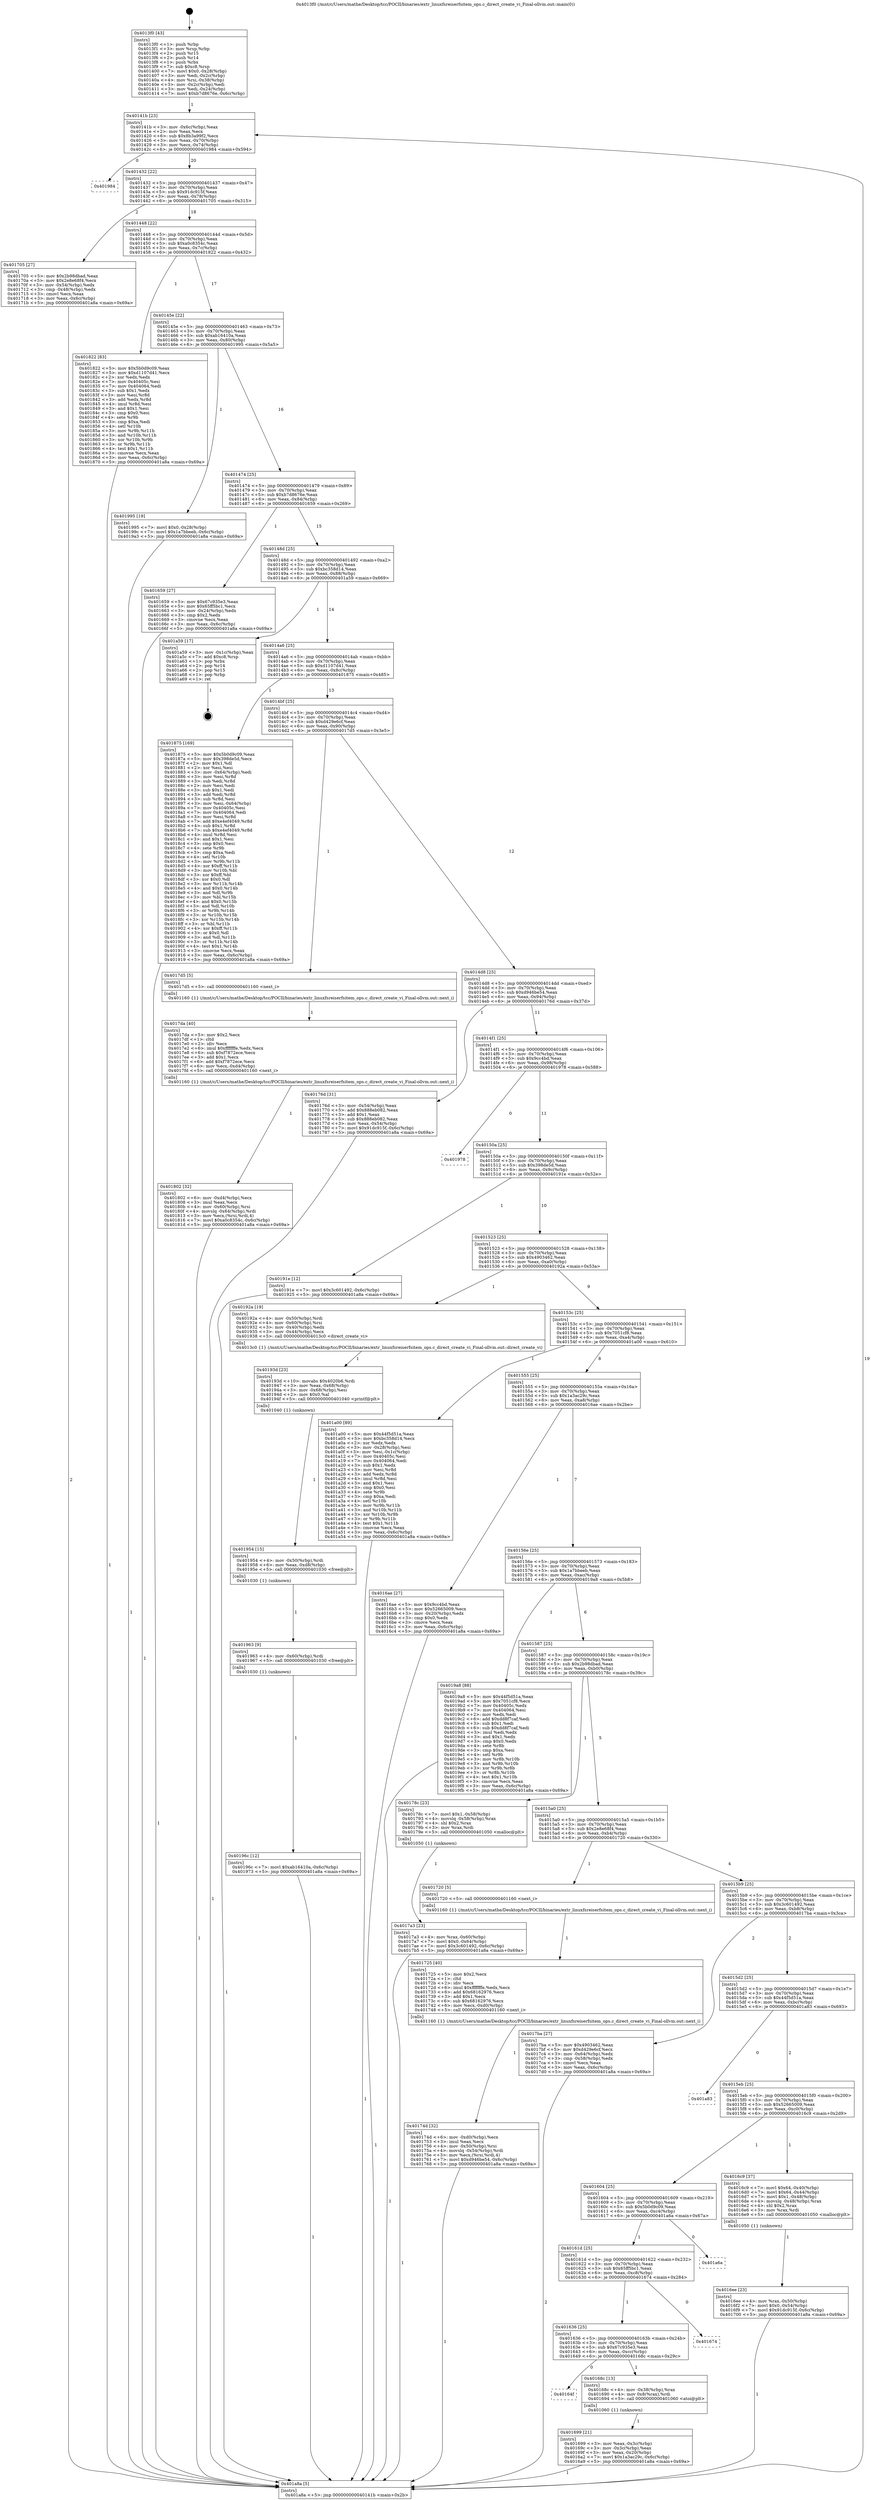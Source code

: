 digraph "0x4013f0" {
  label = "0x4013f0 (/mnt/c/Users/mathe/Desktop/tcc/POCII/binaries/extr_linuxfsreiserfsitem_ops.c_direct_create_vi_Final-ollvm.out::main(0))"
  labelloc = "t"
  node[shape=record]

  Entry [label="",width=0.3,height=0.3,shape=circle,fillcolor=black,style=filled]
  "0x40141b" [label="{
     0x40141b [23]\l
     | [instrs]\l
     &nbsp;&nbsp;0x40141b \<+3\>: mov -0x6c(%rbp),%eax\l
     &nbsp;&nbsp;0x40141e \<+2\>: mov %eax,%ecx\l
     &nbsp;&nbsp;0x401420 \<+6\>: sub $0x8b3a99f2,%ecx\l
     &nbsp;&nbsp;0x401426 \<+3\>: mov %eax,-0x70(%rbp)\l
     &nbsp;&nbsp;0x401429 \<+3\>: mov %ecx,-0x74(%rbp)\l
     &nbsp;&nbsp;0x40142c \<+6\>: je 0000000000401984 \<main+0x594\>\l
  }"]
  "0x401984" [label="{
     0x401984\l
  }", style=dashed]
  "0x401432" [label="{
     0x401432 [22]\l
     | [instrs]\l
     &nbsp;&nbsp;0x401432 \<+5\>: jmp 0000000000401437 \<main+0x47\>\l
     &nbsp;&nbsp;0x401437 \<+3\>: mov -0x70(%rbp),%eax\l
     &nbsp;&nbsp;0x40143a \<+5\>: sub $0x91dc915f,%eax\l
     &nbsp;&nbsp;0x40143f \<+3\>: mov %eax,-0x78(%rbp)\l
     &nbsp;&nbsp;0x401442 \<+6\>: je 0000000000401705 \<main+0x315\>\l
  }"]
  Exit [label="",width=0.3,height=0.3,shape=circle,fillcolor=black,style=filled,peripheries=2]
  "0x401705" [label="{
     0x401705 [27]\l
     | [instrs]\l
     &nbsp;&nbsp;0x401705 \<+5\>: mov $0x2b98dbad,%eax\l
     &nbsp;&nbsp;0x40170a \<+5\>: mov $0x2e8e68f4,%ecx\l
     &nbsp;&nbsp;0x40170f \<+3\>: mov -0x54(%rbp),%edx\l
     &nbsp;&nbsp;0x401712 \<+3\>: cmp -0x48(%rbp),%edx\l
     &nbsp;&nbsp;0x401715 \<+3\>: cmovl %ecx,%eax\l
     &nbsp;&nbsp;0x401718 \<+3\>: mov %eax,-0x6c(%rbp)\l
     &nbsp;&nbsp;0x40171b \<+5\>: jmp 0000000000401a8a \<main+0x69a\>\l
  }"]
  "0x401448" [label="{
     0x401448 [22]\l
     | [instrs]\l
     &nbsp;&nbsp;0x401448 \<+5\>: jmp 000000000040144d \<main+0x5d\>\l
     &nbsp;&nbsp;0x40144d \<+3\>: mov -0x70(%rbp),%eax\l
     &nbsp;&nbsp;0x401450 \<+5\>: sub $0xa0c8354c,%eax\l
     &nbsp;&nbsp;0x401455 \<+3\>: mov %eax,-0x7c(%rbp)\l
     &nbsp;&nbsp;0x401458 \<+6\>: je 0000000000401822 \<main+0x432\>\l
  }"]
  "0x40196c" [label="{
     0x40196c [12]\l
     | [instrs]\l
     &nbsp;&nbsp;0x40196c \<+7\>: movl $0xab16410a,-0x6c(%rbp)\l
     &nbsp;&nbsp;0x401973 \<+5\>: jmp 0000000000401a8a \<main+0x69a\>\l
  }"]
  "0x401822" [label="{
     0x401822 [83]\l
     | [instrs]\l
     &nbsp;&nbsp;0x401822 \<+5\>: mov $0x5b0d9c09,%eax\l
     &nbsp;&nbsp;0x401827 \<+5\>: mov $0xd1107d41,%ecx\l
     &nbsp;&nbsp;0x40182c \<+2\>: xor %edx,%edx\l
     &nbsp;&nbsp;0x40182e \<+7\>: mov 0x40405c,%esi\l
     &nbsp;&nbsp;0x401835 \<+7\>: mov 0x404064,%edi\l
     &nbsp;&nbsp;0x40183c \<+3\>: sub $0x1,%edx\l
     &nbsp;&nbsp;0x40183f \<+3\>: mov %esi,%r8d\l
     &nbsp;&nbsp;0x401842 \<+3\>: add %edx,%r8d\l
     &nbsp;&nbsp;0x401845 \<+4\>: imul %r8d,%esi\l
     &nbsp;&nbsp;0x401849 \<+3\>: and $0x1,%esi\l
     &nbsp;&nbsp;0x40184c \<+3\>: cmp $0x0,%esi\l
     &nbsp;&nbsp;0x40184f \<+4\>: sete %r9b\l
     &nbsp;&nbsp;0x401853 \<+3\>: cmp $0xa,%edi\l
     &nbsp;&nbsp;0x401856 \<+4\>: setl %r10b\l
     &nbsp;&nbsp;0x40185a \<+3\>: mov %r9b,%r11b\l
     &nbsp;&nbsp;0x40185d \<+3\>: and %r10b,%r11b\l
     &nbsp;&nbsp;0x401860 \<+3\>: xor %r10b,%r9b\l
     &nbsp;&nbsp;0x401863 \<+3\>: or %r9b,%r11b\l
     &nbsp;&nbsp;0x401866 \<+4\>: test $0x1,%r11b\l
     &nbsp;&nbsp;0x40186a \<+3\>: cmovne %ecx,%eax\l
     &nbsp;&nbsp;0x40186d \<+3\>: mov %eax,-0x6c(%rbp)\l
     &nbsp;&nbsp;0x401870 \<+5\>: jmp 0000000000401a8a \<main+0x69a\>\l
  }"]
  "0x40145e" [label="{
     0x40145e [22]\l
     | [instrs]\l
     &nbsp;&nbsp;0x40145e \<+5\>: jmp 0000000000401463 \<main+0x73\>\l
     &nbsp;&nbsp;0x401463 \<+3\>: mov -0x70(%rbp),%eax\l
     &nbsp;&nbsp;0x401466 \<+5\>: sub $0xab16410a,%eax\l
     &nbsp;&nbsp;0x40146b \<+3\>: mov %eax,-0x80(%rbp)\l
     &nbsp;&nbsp;0x40146e \<+6\>: je 0000000000401995 \<main+0x5a5\>\l
  }"]
  "0x401963" [label="{
     0x401963 [9]\l
     | [instrs]\l
     &nbsp;&nbsp;0x401963 \<+4\>: mov -0x60(%rbp),%rdi\l
     &nbsp;&nbsp;0x401967 \<+5\>: call 0000000000401030 \<free@plt\>\l
     | [calls]\l
     &nbsp;&nbsp;0x401030 \{1\} (unknown)\l
  }"]
  "0x401995" [label="{
     0x401995 [19]\l
     | [instrs]\l
     &nbsp;&nbsp;0x401995 \<+7\>: movl $0x0,-0x28(%rbp)\l
     &nbsp;&nbsp;0x40199c \<+7\>: movl $0x1a7bbeeb,-0x6c(%rbp)\l
     &nbsp;&nbsp;0x4019a3 \<+5\>: jmp 0000000000401a8a \<main+0x69a\>\l
  }"]
  "0x401474" [label="{
     0x401474 [25]\l
     | [instrs]\l
     &nbsp;&nbsp;0x401474 \<+5\>: jmp 0000000000401479 \<main+0x89\>\l
     &nbsp;&nbsp;0x401479 \<+3\>: mov -0x70(%rbp),%eax\l
     &nbsp;&nbsp;0x40147c \<+5\>: sub $0xb7d8676e,%eax\l
     &nbsp;&nbsp;0x401481 \<+6\>: mov %eax,-0x84(%rbp)\l
     &nbsp;&nbsp;0x401487 \<+6\>: je 0000000000401659 \<main+0x269\>\l
  }"]
  "0x401954" [label="{
     0x401954 [15]\l
     | [instrs]\l
     &nbsp;&nbsp;0x401954 \<+4\>: mov -0x50(%rbp),%rdi\l
     &nbsp;&nbsp;0x401958 \<+6\>: mov %eax,-0xd8(%rbp)\l
     &nbsp;&nbsp;0x40195e \<+5\>: call 0000000000401030 \<free@plt\>\l
     | [calls]\l
     &nbsp;&nbsp;0x401030 \{1\} (unknown)\l
  }"]
  "0x401659" [label="{
     0x401659 [27]\l
     | [instrs]\l
     &nbsp;&nbsp;0x401659 \<+5\>: mov $0x67c935e3,%eax\l
     &nbsp;&nbsp;0x40165e \<+5\>: mov $0x65ff5bc1,%ecx\l
     &nbsp;&nbsp;0x401663 \<+3\>: mov -0x24(%rbp),%edx\l
     &nbsp;&nbsp;0x401666 \<+3\>: cmp $0x2,%edx\l
     &nbsp;&nbsp;0x401669 \<+3\>: cmovne %ecx,%eax\l
     &nbsp;&nbsp;0x40166c \<+3\>: mov %eax,-0x6c(%rbp)\l
     &nbsp;&nbsp;0x40166f \<+5\>: jmp 0000000000401a8a \<main+0x69a\>\l
  }"]
  "0x40148d" [label="{
     0x40148d [25]\l
     | [instrs]\l
     &nbsp;&nbsp;0x40148d \<+5\>: jmp 0000000000401492 \<main+0xa2\>\l
     &nbsp;&nbsp;0x401492 \<+3\>: mov -0x70(%rbp),%eax\l
     &nbsp;&nbsp;0x401495 \<+5\>: sub $0xbc358d14,%eax\l
     &nbsp;&nbsp;0x40149a \<+6\>: mov %eax,-0x88(%rbp)\l
     &nbsp;&nbsp;0x4014a0 \<+6\>: je 0000000000401a59 \<main+0x669\>\l
  }"]
  "0x401a8a" [label="{
     0x401a8a [5]\l
     | [instrs]\l
     &nbsp;&nbsp;0x401a8a \<+5\>: jmp 000000000040141b \<main+0x2b\>\l
  }"]
  "0x4013f0" [label="{
     0x4013f0 [43]\l
     | [instrs]\l
     &nbsp;&nbsp;0x4013f0 \<+1\>: push %rbp\l
     &nbsp;&nbsp;0x4013f1 \<+3\>: mov %rsp,%rbp\l
     &nbsp;&nbsp;0x4013f4 \<+2\>: push %r15\l
     &nbsp;&nbsp;0x4013f6 \<+2\>: push %r14\l
     &nbsp;&nbsp;0x4013f8 \<+1\>: push %rbx\l
     &nbsp;&nbsp;0x4013f9 \<+7\>: sub $0xc8,%rsp\l
     &nbsp;&nbsp;0x401400 \<+7\>: movl $0x0,-0x28(%rbp)\l
     &nbsp;&nbsp;0x401407 \<+3\>: mov %edi,-0x2c(%rbp)\l
     &nbsp;&nbsp;0x40140a \<+4\>: mov %rsi,-0x38(%rbp)\l
     &nbsp;&nbsp;0x40140e \<+3\>: mov -0x2c(%rbp),%edi\l
     &nbsp;&nbsp;0x401411 \<+3\>: mov %edi,-0x24(%rbp)\l
     &nbsp;&nbsp;0x401414 \<+7\>: movl $0xb7d8676e,-0x6c(%rbp)\l
  }"]
  "0x40193d" [label="{
     0x40193d [23]\l
     | [instrs]\l
     &nbsp;&nbsp;0x40193d \<+10\>: movabs $0x4020b6,%rdi\l
     &nbsp;&nbsp;0x401947 \<+3\>: mov %eax,-0x68(%rbp)\l
     &nbsp;&nbsp;0x40194a \<+3\>: mov -0x68(%rbp),%esi\l
     &nbsp;&nbsp;0x40194d \<+2\>: mov $0x0,%al\l
     &nbsp;&nbsp;0x40194f \<+5\>: call 0000000000401040 \<printf@plt\>\l
     | [calls]\l
     &nbsp;&nbsp;0x401040 \{1\} (unknown)\l
  }"]
  "0x401a59" [label="{
     0x401a59 [17]\l
     | [instrs]\l
     &nbsp;&nbsp;0x401a59 \<+3\>: mov -0x1c(%rbp),%eax\l
     &nbsp;&nbsp;0x401a5c \<+7\>: add $0xc8,%rsp\l
     &nbsp;&nbsp;0x401a63 \<+1\>: pop %rbx\l
     &nbsp;&nbsp;0x401a64 \<+2\>: pop %r14\l
     &nbsp;&nbsp;0x401a66 \<+2\>: pop %r15\l
     &nbsp;&nbsp;0x401a68 \<+1\>: pop %rbp\l
     &nbsp;&nbsp;0x401a69 \<+1\>: ret\l
  }"]
  "0x4014a6" [label="{
     0x4014a6 [25]\l
     | [instrs]\l
     &nbsp;&nbsp;0x4014a6 \<+5\>: jmp 00000000004014ab \<main+0xbb\>\l
     &nbsp;&nbsp;0x4014ab \<+3\>: mov -0x70(%rbp),%eax\l
     &nbsp;&nbsp;0x4014ae \<+5\>: sub $0xd1107d41,%eax\l
     &nbsp;&nbsp;0x4014b3 \<+6\>: mov %eax,-0x8c(%rbp)\l
     &nbsp;&nbsp;0x4014b9 \<+6\>: je 0000000000401875 \<main+0x485\>\l
  }"]
  "0x401802" [label="{
     0x401802 [32]\l
     | [instrs]\l
     &nbsp;&nbsp;0x401802 \<+6\>: mov -0xd4(%rbp),%ecx\l
     &nbsp;&nbsp;0x401808 \<+3\>: imul %eax,%ecx\l
     &nbsp;&nbsp;0x40180b \<+4\>: mov -0x60(%rbp),%rsi\l
     &nbsp;&nbsp;0x40180f \<+4\>: movslq -0x64(%rbp),%rdi\l
     &nbsp;&nbsp;0x401813 \<+3\>: mov %ecx,(%rsi,%rdi,4)\l
     &nbsp;&nbsp;0x401816 \<+7\>: movl $0xa0c8354c,-0x6c(%rbp)\l
     &nbsp;&nbsp;0x40181d \<+5\>: jmp 0000000000401a8a \<main+0x69a\>\l
  }"]
  "0x401875" [label="{
     0x401875 [169]\l
     | [instrs]\l
     &nbsp;&nbsp;0x401875 \<+5\>: mov $0x5b0d9c09,%eax\l
     &nbsp;&nbsp;0x40187a \<+5\>: mov $0x398de5d,%ecx\l
     &nbsp;&nbsp;0x40187f \<+2\>: mov $0x1,%dl\l
     &nbsp;&nbsp;0x401881 \<+2\>: xor %esi,%esi\l
     &nbsp;&nbsp;0x401883 \<+3\>: mov -0x64(%rbp),%edi\l
     &nbsp;&nbsp;0x401886 \<+3\>: mov %esi,%r8d\l
     &nbsp;&nbsp;0x401889 \<+3\>: sub %edi,%r8d\l
     &nbsp;&nbsp;0x40188c \<+2\>: mov %esi,%edi\l
     &nbsp;&nbsp;0x40188e \<+3\>: sub $0x1,%edi\l
     &nbsp;&nbsp;0x401891 \<+3\>: add %edi,%r8d\l
     &nbsp;&nbsp;0x401894 \<+3\>: sub %r8d,%esi\l
     &nbsp;&nbsp;0x401897 \<+3\>: mov %esi,-0x64(%rbp)\l
     &nbsp;&nbsp;0x40189a \<+7\>: mov 0x40405c,%esi\l
     &nbsp;&nbsp;0x4018a1 \<+7\>: mov 0x404064,%edi\l
     &nbsp;&nbsp;0x4018a8 \<+3\>: mov %esi,%r8d\l
     &nbsp;&nbsp;0x4018ab \<+7\>: add $0xe4ef4049,%r8d\l
     &nbsp;&nbsp;0x4018b2 \<+4\>: sub $0x1,%r8d\l
     &nbsp;&nbsp;0x4018b6 \<+7\>: sub $0xe4ef4049,%r8d\l
     &nbsp;&nbsp;0x4018bd \<+4\>: imul %r8d,%esi\l
     &nbsp;&nbsp;0x4018c1 \<+3\>: and $0x1,%esi\l
     &nbsp;&nbsp;0x4018c4 \<+3\>: cmp $0x0,%esi\l
     &nbsp;&nbsp;0x4018c7 \<+4\>: sete %r9b\l
     &nbsp;&nbsp;0x4018cb \<+3\>: cmp $0xa,%edi\l
     &nbsp;&nbsp;0x4018ce \<+4\>: setl %r10b\l
     &nbsp;&nbsp;0x4018d2 \<+3\>: mov %r9b,%r11b\l
     &nbsp;&nbsp;0x4018d5 \<+4\>: xor $0xff,%r11b\l
     &nbsp;&nbsp;0x4018d9 \<+3\>: mov %r10b,%bl\l
     &nbsp;&nbsp;0x4018dc \<+3\>: xor $0xff,%bl\l
     &nbsp;&nbsp;0x4018df \<+3\>: xor $0x0,%dl\l
     &nbsp;&nbsp;0x4018e2 \<+3\>: mov %r11b,%r14b\l
     &nbsp;&nbsp;0x4018e5 \<+4\>: and $0x0,%r14b\l
     &nbsp;&nbsp;0x4018e9 \<+3\>: and %dl,%r9b\l
     &nbsp;&nbsp;0x4018ec \<+3\>: mov %bl,%r15b\l
     &nbsp;&nbsp;0x4018ef \<+4\>: and $0x0,%r15b\l
     &nbsp;&nbsp;0x4018f3 \<+3\>: and %dl,%r10b\l
     &nbsp;&nbsp;0x4018f6 \<+3\>: or %r9b,%r14b\l
     &nbsp;&nbsp;0x4018f9 \<+3\>: or %r10b,%r15b\l
     &nbsp;&nbsp;0x4018fc \<+3\>: xor %r15b,%r14b\l
     &nbsp;&nbsp;0x4018ff \<+3\>: or %bl,%r11b\l
     &nbsp;&nbsp;0x401902 \<+4\>: xor $0xff,%r11b\l
     &nbsp;&nbsp;0x401906 \<+3\>: or $0x0,%dl\l
     &nbsp;&nbsp;0x401909 \<+3\>: and %dl,%r11b\l
     &nbsp;&nbsp;0x40190c \<+3\>: or %r11b,%r14b\l
     &nbsp;&nbsp;0x40190f \<+4\>: test $0x1,%r14b\l
     &nbsp;&nbsp;0x401913 \<+3\>: cmovne %ecx,%eax\l
     &nbsp;&nbsp;0x401916 \<+3\>: mov %eax,-0x6c(%rbp)\l
     &nbsp;&nbsp;0x401919 \<+5\>: jmp 0000000000401a8a \<main+0x69a\>\l
  }"]
  "0x4014bf" [label="{
     0x4014bf [25]\l
     | [instrs]\l
     &nbsp;&nbsp;0x4014bf \<+5\>: jmp 00000000004014c4 \<main+0xd4\>\l
     &nbsp;&nbsp;0x4014c4 \<+3\>: mov -0x70(%rbp),%eax\l
     &nbsp;&nbsp;0x4014c7 \<+5\>: sub $0xd429e6cf,%eax\l
     &nbsp;&nbsp;0x4014cc \<+6\>: mov %eax,-0x90(%rbp)\l
     &nbsp;&nbsp;0x4014d2 \<+6\>: je 00000000004017d5 \<main+0x3e5\>\l
  }"]
  "0x4017da" [label="{
     0x4017da [40]\l
     | [instrs]\l
     &nbsp;&nbsp;0x4017da \<+5\>: mov $0x2,%ecx\l
     &nbsp;&nbsp;0x4017df \<+1\>: cltd\l
     &nbsp;&nbsp;0x4017e0 \<+2\>: idiv %ecx\l
     &nbsp;&nbsp;0x4017e2 \<+6\>: imul $0xfffffffe,%edx,%ecx\l
     &nbsp;&nbsp;0x4017e8 \<+6\>: sub $0xf7872ece,%ecx\l
     &nbsp;&nbsp;0x4017ee \<+3\>: add $0x1,%ecx\l
     &nbsp;&nbsp;0x4017f1 \<+6\>: add $0xf7872ece,%ecx\l
     &nbsp;&nbsp;0x4017f7 \<+6\>: mov %ecx,-0xd4(%rbp)\l
     &nbsp;&nbsp;0x4017fd \<+5\>: call 0000000000401160 \<next_i\>\l
     | [calls]\l
     &nbsp;&nbsp;0x401160 \{1\} (/mnt/c/Users/mathe/Desktop/tcc/POCII/binaries/extr_linuxfsreiserfsitem_ops.c_direct_create_vi_Final-ollvm.out::next_i)\l
  }"]
  "0x4017d5" [label="{
     0x4017d5 [5]\l
     | [instrs]\l
     &nbsp;&nbsp;0x4017d5 \<+5\>: call 0000000000401160 \<next_i\>\l
     | [calls]\l
     &nbsp;&nbsp;0x401160 \{1\} (/mnt/c/Users/mathe/Desktop/tcc/POCII/binaries/extr_linuxfsreiserfsitem_ops.c_direct_create_vi_Final-ollvm.out::next_i)\l
  }"]
  "0x4014d8" [label="{
     0x4014d8 [25]\l
     | [instrs]\l
     &nbsp;&nbsp;0x4014d8 \<+5\>: jmp 00000000004014dd \<main+0xed\>\l
     &nbsp;&nbsp;0x4014dd \<+3\>: mov -0x70(%rbp),%eax\l
     &nbsp;&nbsp;0x4014e0 \<+5\>: sub $0xd946be54,%eax\l
     &nbsp;&nbsp;0x4014e5 \<+6\>: mov %eax,-0x94(%rbp)\l
     &nbsp;&nbsp;0x4014eb \<+6\>: je 000000000040176d \<main+0x37d\>\l
  }"]
  "0x4017a3" [label="{
     0x4017a3 [23]\l
     | [instrs]\l
     &nbsp;&nbsp;0x4017a3 \<+4\>: mov %rax,-0x60(%rbp)\l
     &nbsp;&nbsp;0x4017a7 \<+7\>: movl $0x0,-0x64(%rbp)\l
     &nbsp;&nbsp;0x4017ae \<+7\>: movl $0x3c601492,-0x6c(%rbp)\l
     &nbsp;&nbsp;0x4017b5 \<+5\>: jmp 0000000000401a8a \<main+0x69a\>\l
  }"]
  "0x40176d" [label="{
     0x40176d [31]\l
     | [instrs]\l
     &nbsp;&nbsp;0x40176d \<+3\>: mov -0x54(%rbp),%eax\l
     &nbsp;&nbsp;0x401770 \<+5\>: add $0x888eb082,%eax\l
     &nbsp;&nbsp;0x401775 \<+3\>: add $0x1,%eax\l
     &nbsp;&nbsp;0x401778 \<+5\>: sub $0x888eb082,%eax\l
     &nbsp;&nbsp;0x40177d \<+3\>: mov %eax,-0x54(%rbp)\l
     &nbsp;&nbsp;0x401780 \<+7\>: movl $0x91dc915f,-0x6c(%rbp)\l
     &nbsp;&nbsp;0x401787 \<+5\>: jmp 0000000000401a8a \<main+0x69a\>\l
  }"]
  "0x4014f1" [label="{
     0x4014f1 [25]\l
     | [instrs]\l
     &nbsp;&nbsp;0x4014f1 \<+5\>: jmp 00000000004014f6 \<main+0x106\>\l
     &nbsp;&nbsp;0x4014f6 \<+3\>: mov -0x70(%rbp),%eax\l
     &nbsp;&nbsp;0x4014f9 \<+5\>: sub $0x9cc4bd,%eax\l
     &nbsp;&nbsp;0x4014fe \<+6\>: mov %eax,-0x98(%rbp)\l
     &nbsp;&nbsp;0x401504 \<+6\>: je 0000000000401978 \<main+0x588\>\l
  }"]
  "0x40174d" [label="{
     0x40174d [32]\l
     | [instrs]\l
     &nbsp;&nbsp;0x40174d \<+6\>: mov -0xd0(%rbp),%ecx\l
     &nbsp;&nbsp;0x401753 \<+3\>: imul %eax,%ecx\l
     &nbsp;&nbsp;0x401756 \<+4\>: mov -0x50(%rbp),%rsi\l
     &nbsp;&nbsp;0x40175a \<+4\>: movslq -0x54(%rbp),%rdi\l
     &nbsp;&nbsp;0x40175e \<+3\>: mov %ecx,(%rsi,%rdi,4)\l
     &nbsp;&nbsp;0x401761 \<+7\>: movl $0xd946be54,-0x6c(%rbp)\l
     &nbsp;&nbsp;0x401768 \<+5\>: jmp 0000000000401a8a \<main+0x69a\>\l
  }"]
  "0x401978" [label="{
     0x401978\l
  }", style=dashed]
  "0x40150a" [label="{
     0x40150a [25]\l
     | [instrs]\l
     &nbsp;&nbsp;0x40150a \<+5\>: jmp 000000000040150f \<main+0x11f\>\l
     &nbsp;&nbsp;0x40150f \<+3\>: mov -0x70(%rbp),%eax\l
     &nbsp;&nbsp;0x401512 \<+5\>: sub $0x398de5d,%eax\l
     &nbsp;&nbsp;0x401517 \<+6\>: mov %eax,-0x9c(%rbp)\l
     &nbsp;&nbsp;0x40151d \<+6\>: je 000000000040191e \<main+0x52e\>\l
  }"]
  "0x401725" [label="{
     0x401725 [40]\l
     | [instrs]\l
     &nbsp;&nbsp;0x401725 \<+5\>: mov $0x2,%ecx\l
     &nbsp;&nbsp;0x40172a \<+1\>: cltd\l
     &nbsp;&nbsp;0x40172b \<+2\>: idiv %ecx\l
     &nbsp;&nbsp;0x40172d \<+6\>: imul $0xfffffffe,%edx,%ecx\l
     &nbsp;&nbsp;0x401733 \<+6\>: add $0x68162976,%ecx\l
     &nbsp;&nbsp;0x401739 \<+3\>: add $0x1,%ecx\l
     &nbsp;&nbsp;0x40173c \<+6\>: sub $0x68162976,%ecx\l
     &nbsp;&nbsp;0x401742 \<+6\>: mov %ecx,-0xd0(%rbp)\l
     &nbsp;&nbsp;0x401748 \<+5\>: call 0000000000401160 \<next_i\>\l
     | [calls]\l
     &nbsp;&nbsp;0x401160 \{1\} (/mnt/c/Users/mathe/Desktop/tcc/POCII/binaries/extr_linuxfsreiserfsitem_ops.c_direct_create_vi_Final-ollvm.out::next_i)\l
  }"]
  "0x40191e" [label="{
     0x40191e [12]\l
     | [instrs]\l
     &nbsp;&nbsp;0x40191e \<+7\>: movl $0x3c601492,-0x6c(%rbp)\l
     &nbsp;&nbsp;0x401925 \<+5\>: jmp 0000000000401a8a \<main+0x69a\>\l
  }"]
  "0x401523" [label="{
     0x401523 [25]\l
     | [instrs]\l
     &nbsp;&nbsp;0x401523 \<+5\>: jmp 0000000000401528 \<main+0x138\>\l
     &nbsp;&nbsp;0x401528 \<+3\>: mov -0x70(%rbp),%eax\l
     &nbsp;&nbsp;0x40152b \<+5\>: sub $0x4903462,%eax\l
     &nbsp;&nbsp;0x401530 \<+6\>: mov %eax,-0xa0(%rbp)\l
     &nbsp;&nbsp;0x401536 \<+6\>: je 000000000040192a \<main+0x53a\>\l
  }"]
  "0x4016ee" [label="{
     0x4016ee [23]\l
     | [instrs]\l
     &nbsp;&nbsp;0x4016ee \<+4\>: mov %rax,-0x50(%rbp)\l
     &nbsp;&nbsp;0x4016f2 \<+7\>: movl $0x0,-0x54(%rbp)\l
     &nbsp;&nbsp;0x4016f9 \<+7\>: movl $0x91dc915f,-0x6c(%rbp)\l
     &nbsp;&nbsp;0x401700 \<+5\>: jmp 0000000000401a8a \<main+0x69a\>\l
  }"]
  "0x40192a" [label="{
     0x40192a [19]\l
     | [instrs]\l
     &nbsp;&nbsp;0x40192a \<+4\>: mov -0x50(%rbp),%rdi\l
     &nbsp;&nbsp;0x40192e \<+4\>: mov -0x60(%rbp),%rsi\l
     &nbsp;&nbsp;0x401932 \<+3\>: mov -0x40(%rbp),%edx\l
     &nbsp;&nbsp;0x401935 \<+3\>: mov -0x44(%rbp),%ecx\l
     &nbsp;&nbsp;0x401938 \<+5\>: call 00000000004013c0 \<direct_create_vi\>\l
     | [calls]\l
     &nbsp;&nbsp;0x4013c0 \{1\} (/mnt/c/Users/mathe/Desktop/tcc/POCII/binaries/extr_linuxfsreiserfsitem_ops.c_direct_create_vi_Final-ollvm.out::direct_create_vi)\l
  }"]
  "0x40153c" [label="{
     0x40153c [25]\l
     | [instrs]\l
     &nbsp;&nbsp;0x40153c \<+5\>: jmp 0000000000401541 \<main+0x151\>\l
     &nbsp;&nbsp;0x401541 \<+3\>: mov -0x70(%rbp),%eax\l
     &nbsp;&nbsp;0x401544 \<+5\>: sub $0x7051cf8,%eax\l
     &nbsp;&nbsp;0x401549 \<+6\>: mov %eax,-0xa4(%rbp)\l
     &nbsp;&nbsp;0x40154f \<+6\>: je 0000000000401a00 \<main+0x610\>\l
  }"]
  "0x401699" [label="{
     0x401699 [21]\l
     | [instrs]\l
     &nbsp;&nbsp;0x401699 \<+3\>: mov %eax,-0x3c(%rbp)\l
     &nbsp;&nbsp;0x40169c \<+3\>: mov -0x3c(%rbp),%eax\l
     &nbsp;&nbsp;0x40169f \<+3\>: mov %eax,-0x20(%rbp)\l
     &nbsp;&nbsp;0x4016a2 \<+7\>: movl $0x1a3ac29c,-0x6c(%rbp)\l
     &nbsp;&nbsp;0x4016a9 \<+5\>: jmp 0000000000401a8a \<main+0x69a\>\l
  }"]
  "0x401a00" [label="{
     0x401a00 [89]\l
     | [instrs]\l
     &nbsp;&nbsp;0x401a00 \<+5\>: mov $0x44f5d51a,%eax\l
     &nbsp;&nbsp;0x401a05 \<+5\>: mov $0xbc358d14,%ecx\l
     &nbsp;&nbsp;0x401a0a \<+2\>: xor %edx,%edx\l
     &nbsp;&nbsp;0x401a0c \<+3\>: mov -0x28(%rbp),%esi\l
     &nbsp;&nbsp;0x401a0f \<+3\>: mov %esi,-0x1c(%rbp)\l
     &nbsp;&nbsp;0x401a12 \<+7\>: mov 0x40405c,%esi\l
     &nbsp;&nbsp;0x401a19 \<+7\>: mov 0x404064,%edi\l
     &nbsp;&nbsp;0x401a20 \<+3\>: sub $0x1,%edx\l
     &nbsp;&nbsp;0x401a23 \<+3\>: mov %esi,%r8d\l
     &nbsp;&nbsp;0x401a26 \<+3\>: add %edx,%r8d\l
     &nbsp;&nbsp;0x401a29 \<+4\>: imul %r8d,%esi\l
     &nbsp;&nbsp;0x401a2d \<+3\>: and $0x1,%esi\l
     &nbsp;&nbsp;0x401a30 \<+3\>: cmp $0x0,%esi\l
     &nbsp;&nbsp;0x401a33 \<+4\>: sete %r9b\l
     &nbsp;&nbsp;0x401a37 \<+3\>: cmp $0xa,%edi\l
     &nbsp;&nbsp;0x401a3a \<+4\>: setl %r10b\l
     &nbsp;&nbsp;0x401a3e \<+3\>: mov %r9b,%r11b\l
     &nbsp;&nbsp;0x401a41 \<+3\>: and %r10b,%r11b\l
     &nbsp;&nbsp;0x401a44 \<+3\>: xor %r10b,%r9b\l
     &nbsp;&nbsp;0x401a47 \<+3\>: or %r9b,%r11b\l
     &nbsp;&nbsp;0x401a4a \<+4\>: test $0x1,%r11b\l
     &nbsp;&nbsp;0x401a4e \<+3\>: cmovne %ecx,%eax\l
     &nbsp;&nbsp;0x401a51 \<+3\>: mov %eax,-0x6c(%rbp)\l
     &nbsp;&nbsp;0x401a54 \<+5\>: jmp 0000000000401a8a \<main+0x69a\>\l
  }"]
  "0x401555" [label="{
     0x401555 [25]\l
     | [instrs]\l
     &nbsp;&nbsp;0x401555 \<+5\>: jmp 000000000040155a \<main+0x16a\>\l
     &nbsp;&nbsp;0x40155a \<+3\>: mov -0x70(%rbp),%eax\l
     &nbsp;&nbsp;0x40155d \<+5\>: sub $0x1a3ac29c,%eax\l
     &nbsp;&nbsp;0x401562 \<+6\>: mov %eax,-0xa8(%rbp)\l
     &nbsp;&nbsp;0x401568 \<+6\>: je 00000000004016ae \<main+0x2be\>\l
  }"]
  "0x40164f" [label="{
     0x40164f\l
  }", style=dashed]
  "0x4016ae" [label="{
     0x4016ae [27]\l
     | [instrs]\l
     &nbsp;&nbsp;0x4016ae \<+5\>: mov $0x9cc4bd,%eax\l
     &nbsp;&nbsp;0x4016b3 \<+5\>: mov $0x52665009,%ecx\l
     &nbsp;&nbsp;0x4016b8 \<+3\>: mov -0x20(%rbp),%edx\l
     &nbsp;&nbsp;0x4016bb \<+3\>: cmp $0x0,%edx\l
     &nbsp;&nbsp;0x4016be \<+3\>: cmove %ecx,%eax\l
     &nbsp;&nbsp;0x4016c1 \<+3\>: mov %eax,-0x6c(%rbp)\l
     &nbsp;&nbsp;0x4016c4 \<+5\>: jmp 0000000000401a8a \<main+0x69a\>\l
  }"]
  "0x40156e" [label="{
     0x40156e [25]\l
     | [instrs]\l
     &nbsp;&nbsp;0x40156e \<+5\>: jmp 0000000000401573 \<main+0x183\>\l
     &nbsp;&nbsp;0x401573 \<+3\>: mov -0x70(%rbp),%eax\l
     &nbsp;&nbsp;0x401576 \<+5\>: sub $0x1a7bbeeb,%eax\l
     &nbsp;&nbsp;0x40157b \<+6\>: mov %eax,-0xac(%rbp)\l
     &nbsp;&nbsp;0x401581 \<+6\>: je 00000000004019a8 \<main+0x5b8\>\l
  }"]
  "0x40168c" [label="{
     0x40168c [13]\l
     | [instrs]\l
     &nbsp;&nbsp;0x40168c \<+4\>: mov -0x38(%rbp),%rax\l
     &nbsp;&nbsp;0x401690 \<+4\>: mov 0x8(%rax),%rdi\l
     &nbsp;&nbsp;0x401694 \<+5\>: call 0000000000401060 \<atoi@plt\>\l
     | [calls]\l
     &nbsp;&nbsp;0x401060 \{1\} (unknown)\l
  }"]
  "0x4019a8" [label="{
     0x4019a8 [88]\l
     | [instrs]\l
     &nbsp;&nbsp;0x4019a8 \<+5\>: mov $0x44f5d51a,%eax\l
     &nbsp;&nbsp;0x4019ad \<+5\>: mov $0x7051cf8,%ecx\l
     &nbsp;&nbsp;0x4019b2 \<+7\>: mov 0x40405c,%edx\l
     &nbsp;&nbsp;0x4019b9 \<+7\>: mov 0x404064,%esi\l
     &nbsp;&nbsp;0x4019c0 \<+2\>: mov %edx,%edi\l
     &nbsp;&nbsp;0x4019c2 \<+6\>: add $0xdd8f7caf,%edi\l
     &nbsp;&nbsp;0x4019c8 \<+3\>: sub $0x1,%edi\l
     &nbsp;&nbsp;0x4019cb \<+6\>: sub $0xdd8f7caf,%edi\l
     &nbsp;&nbsp;0x4019d1 \<+3\>: imul %edi,%edx\l
     &nbsp;&nbsp;0x4019d4 \<+3\>: and $0x1,%edx\l
     &nbsp;&nbsp;0x4019d7 \<+3\>: cmp $0x0,%edx\l
     &nbsp;&nbsp;0x4019da \<+4\>: sete %r8b\l
     &nbsp;&nbsp;0x4019de \<+3\>: cmp $0xa,%esi\l
     &nbsp;&nbsp;0x4019e1 \<+4\>: setl %r9b\l
     &nbsp;&nbsp;0x4019e5 \<+3\>: mov %r8b,%r10b\l
     &nbsp;&nbsp;0x4019e8 \<+3\>: and %r9b,%r10b\l
     &nbsp;&nbsp;0x4019eb \<+3\>: xor %r9b,%r8b\l
     &nbsp;&nbsp;0x4019ee \<+3\>: or %r8b,%r10b\l
     &nbsp;&nbsp;0x4019f1 \<+4\>: test $0x1,%r10b\l
     &nbsp;&nbsp;0x4019f5 \<+3\>: cmovne %ecx,%eax\l
     &nbsp;&nbsp;0x4019f8 \<+3\>: mov %eax,-0x6c(%rbp)\l
     &nbsp;&nbsp;0x4019fb \<+5\>: jmp 0000000000401a8a \<main+0x69a\>\l
  }"]
  "0x401587" [label="{
     0x401587 [25]\l
     | [instrs]\l
     &nbsp;&nbsp;0x401587 \<+5\>: jmp 000000000040158c \<main+0x19c\>\l
     &nbsp;&nbsp;0x40158c \<+3\>: mov -0x70(%rbp),%eax\l
     &nbsp;&nbsp;0x40158f \<+5\>: sub $0x2b98dbad,%eax\l
     &nbsp;&nbsp;0x401594 \<+6\>: mov %eax,-0xb0(%rbp)\l
     &nbsp;&nbsp;0x40159a \<+6\>: je 000000000040178c \<main+0x39c\>\l
  }"]
  "0x401636" [label="{
     0x401636 [25]\l
     | [instrs]\l
     &nbsp;&nbsp;0x401636 \<+5\>: jmp 000000000040163b \<main+0x24b\>\l
     &nbsp;&nbsp;0x40163b \<+3\>: mov -0x70(%rbp),%eax\l
     &nbsp;&nbsp;0x40163e \<+5\>: sub $0x67c935e3,%eax\l
     &nbsp;&nbsp;0x401643 \<+6\>: mov %eax,-0xcc(%rbp)\l
     &nbsp;&nbsp;0x401649 \<+6\>: je 000000000040168c \<main+0x29c\>\l
  }"]
  "0x40178c" [label="{
     0x40178c [23]\l
     | [instrs]\l
     &nbsp;&nbsp;0x40178c \<+7\>: movl $0x1,-0x58(%rbp)\l
     &nbsp;&nbsp;0x401793 \<+4\>: movslq -0x58(%rbp),%rax\l
     &nbsp;&nbsp;0x401797 \<+4\>: shl $0x2,%rax\l
     &nbsp;&nbsp;0x40179b \<+3\>: mov %rax,%rdi\l
     &nbsp;&nbsp;0x40179e \<+5\>: call 0000000000401050 \<malloc@plt\>\l
     | [calls]\l
     &nbsp;&nbsp;0x401050 \{1\} (unknown)\l
  }"]
  "0x4015a0" [label="{
     0x4015a0 [25]\l
     | [instrs]\l
     &nbsp;&nbsp;0x4015a0 \<+5\>: jmp 00000000004015a5 \<main+0x1b5\>\l
     &nbsp;&nbsp;0x4015a5 \<+3\>: mov -0x70(%rbp),%eax\l
     &nbsp;&nbsp;0x4015a8 \<+5\>: sub $0x2e8e68f4,%eax\l
     &nbsp;&nbsp;0x4015ad \<+6\>: mov %eax,-0xb4(%rbp)\l
     &nbsp;&nbsp;0x4015b3 \<+6\>: je 0000000000401720 \<main+0x330\>\l
  }"]
  "0x401674" [label="{
     0x401674\l
  }", style=dashed]
  "0x401720" [label="{
     0x401720 [5]\l
     | [instrs]\l
     &nbsp;&nbsp;0x401720 \<+5\>: call 0000000000401160 \<next_i\>\l
     | [calls]\l
     &nbsp;&nbsp;0x401160 \{1\} (/mnt/c/Users/mathe/Desktop/tcc/POCII/binaries/extr_linuxfsreiserfsitem_ops.c_direct_create_vi_Final-ollvm.out::next_i)\l
  }"]
  "0x4015b9" [label="{
     0x4015b9 [25]\l
     | [instrs]\l
     &nbsp;&nbsp;0x4015b9 \<+5\>: jmp 00000000004015be \<main+0x1ce\>\l
     &nbsp;&nbsp;0x4015be \<+3\>: mov -0x70(%rbp),%eax\l
     &nbsp;&nbsp;0x4015c1 \<+5\>: sub $0x3c601492,%eax\l
     &nbsp;&nbsp;0x4015c6 \<+6\>: mov %eax,-0xb8(%rbp)\l
     &nbsp;&nbsp;0x4015cc \<+6\>: je 00000000004017ba \<main+0x3ca\>\l
  }"]
  "0x40161d" [label="{
     0x40161d [25]\l
     | [instrs]\l
     &nbsp;&nbsp;0x40161d \<+5\>: jmp 0000000000401622 \<main+0x232\>\l
     &nbsp;&nbsp;0x401622 \<+3\>: mov -0x70(%rbp),%eax\l
     &nbsp;&nbsp;0x401625 \<+5\>: sub $0x65ff5bc1,%eax\l
     &nbsp;&nbsp;0x40162a \<+6\>: mov %eax,-0xc8(%rbp)\l
     &nbsp;&nbsp;0x401630 \<+6\>: je 0000000000401674 \<main+0x284\>\l
  }"]
  "0x4017ba" [label="{
     0x4017ba [27]\l
     | [instrs]\l
     &nbsp;&nbsp;0x4017ba \<+5\>: mov $0x4903462,%eax\l
     &nbsp;&nbsp;0x4017bf \<+5\>: mov $0xd429e6cf,%ecx\l
     &nbsp;&nbsp;0x4017c4 \<+3\>: mov -0x64(%rbp),%edx\l
     &nbsp;&nbsp;0x4017c7 \<+3\>: cmp -0x58(%rbp),%edx\l
     &nbsp;&nbsp;0x4017ca \<+3\>: cmovl %ecx,%eax\l
     &nbsp;&nbsp;0x4017cd \<+3\>: mov %eax,-0x6c(%rbp)\l
     &nbsp;&nbsp;0x4017d0 \<+5\>: jmp 0000000000401a8a \<main+0x69a\>\l
  }"]
  "0x4015d2" [label="{
     0x4015d2 [25]\l
     | [instrs]\l
     &nbsp;&nbsp;0x4015d2 \<+5\>: jmp 00000000004015d7 \<main+0x1e7\>\l
     &nbsp;&nbsp;0x4015d7 \<+3\>: mov -0x70(%rbp),%eax\l
     &nbsp;&nbsp;0x4015da \<+5\>: sub $0x44f5d51a,%eax\l
     &nbsp;&nbsp;0x4015df \<+6\>: mov %eax,-0xbc(%rbp)\l
     &nbsp;&nbsp;0x4015e5 \<+6\>: je 0000000000401a83 \<main+0x693\>\l
  }"]
  "0x401a6a" [label="{
     0x401a6a\l
  }", style=dashed]
  "0x401a83" [label="{
     0x401a83\l
  }", style=dashed]
  "0x4015eb" [label="{
     0x4015eb [25]\l
     | [instrs]\l
     &nbsp;&nbsp;0x4015eb \<+5\>: jmp 00000000004015f0 \<main+0x200\>\l
     &nbsp;&nbsp;0x4015f0 \<+3\>: mov -0x70(%rbp),%eax\l
     &nbsp;&nbsp;0x4015f3 \<+5\>: sub $0x52665009,%eax\l
     &nbsp;&nbsp;0x4015f8 \<+6\>: mov %eax,-0xc0(%rbp)\l
     &nbsp;&nbsp;0x4015fe \<+6\>: je 00000000004016c9 \<main+0x2d9\>\l
  }"]
  "0x401604" [label="{
     0x401604 [25]\l
     | [instrs]\l
     &nbsp;&nbsp;0x401604 \<+5\>: jmp 0000000000401609 \<main+0x219\>\l
     &nbsp;&nbsp;0x401609 \<+3\>: mov -0x70(%rbp),%eax\l
     &nbsp;&nbsp;0x40160c \<+5\>: sub $0x5b0d9c09,%eax\l
     &nbsp;&nbsp;0x401611 \<+6\>: mov %eax,-0xc4(%rbp)\l
     &nbsp;&nbsp;0x401617 \<+6\>: je 0000000000401a6a \<main+0x67a\>\l
  }"]
  "0x4016c9" [label="{
     0x4016c9 [37]\l
     | [instrs]\l
     &nbsp;&nbsp;0x4016c9 \<+7\>: movl $0x64,-0x40(%rbp)\l
     &nbsp;&nbsp;0x4016d0 \<+7\>: movl $0x64,-0x44(%rbp)\l
     &nbsp;&nbsp;0x4016d7 \<+7\>: movl $0x1,-0x48(%rbp)\l
     &nbsp;&nbsp;0x4016de \<+4\>: movslq -0x48(%rbp),%rax\l
     &nbsp;&nbsp;0x4016e2 \<+4\>: shl $0x2,%rax\l
     &nbsp;&nbsp;0x4016e6 \<+3\>: mov %rax,%rdi\l
     &nbsp;&nbsp;0x4016e9 \<+5\>: call 0000000000401050 \<malloc@plt\>\l
     | [calls]\l
     &nbsp;&nbsp;0x401050 \{1\} (unknown)\l
  }"]
  Entry -> "0x4013f0" [label=" 1"]
  "0x40141b" -> "0x401984" [label=" 0"]
  "0x40141b" -> "0x401432" [label=" 20"]
  "0x401a59" -> Exit [label=" 1"]
  "0x401432" -> "0x401705" [label=" 2"]
  "0x401432" -> "0x401448" [label=" 18"]
  "0x401a00" -> "0x401a8a" [label=" 1"]
  "0x401448" -> "0x401822" [label=" 1"]
  "0x401448" -> "0x40145e" [label=" 17"]
  "0x4019a8" -> "0x401a8a" [label=" 1"]
  "0x40145e" -> "0x401995" [label=" 1"]
  "0x40145e" -> "0x401474" [label=" 16"]
  "0x401995" -> "0x401a8a" [label=" 1"]
  "0x401474" -> "0x401659" [label=" 1"]
  "0x401474" -> "0x40148d" [label=" 15"]
  "0x401659" -> "0x401a8a" [label=" 1"]
  "0x4013f0" -> "0x40141b" [label=" 1"]
  "0x401a8a" -> "0x40141b" [label=" 19"]
  "0x40196c" -> "0x401a8a" [label=" 1"]
  "0x40148d" -> "0x401a59" [label=" 1"]
  "0x40148d" -> "0x4014a6" [label=" 14"]
  "0x401963" -> "0x40196c" [label=" 1"]
  "0x4014a6" -> "0x401875" [label=" 1"]
  "0x4014a6" -> "0x4014bf" [label=" 13"]
  "0x401954" -> "0x401963" [label=" 1"]
  "0x4014bf" -> "0x4017d5" [label=" 1"]
  "0x4014bf" -> "0x4014d8" [label=" 12"]
  "0x40193d" -> "0x401954" [label=" 1"]
  "0x4014d8" -> "0x40176d" [label=" 1"]
  "0x4014d8" -> "0x4014f1" [label=" 11"]
  "0x40192a" -> "0x40193d" [label=" 1"]
  "0x4014f1" -> "0x401978" [label=" 0"]
  "0x4014f1" -> "0x40150a" [label=" 11"]
  "0x40191e" -> "0x401a8a" [label=" 1"]
  "0x40150a" -> "0x40191e" [label=" 1"]
  "0x40150a" -> "0x401523" [label=" 10"]
  "0x401875" -> "0x401a8a" [label=" 1"]
  "0x401523" -> "0x40192a" [label=" 1"]
  "0x401523" -> "0x40153c" [label=" 9"]
  "0x401822" -> "0x401a8a" [label=" 1"]
  "0x40153c" -> "0x401a00" [label=" 1"]
  "0x40153c" -> "0x401555" [label=" 8"]
  "0x401802" -> "0x401a8a" [label=" 1"]
  "0x401555" -> "0x4016ae" [label=" 1"]
  "0x401555" -> "0x40156e" [label=" 7"]
  "0x4017da" -> "0x401802" [label=" 1"]
  "0x40156e" -> "0x4019a8" [label=" 1"]
  "0x40156e" -> "0x401587" [label=" 6"]
  "0x4017d5" -> "0x4017da" [label=" 1"]
  "0x401587" -> "0x40178c" [label=" 1"]
  "0x401587" -> "0x4015a0" [label=" 5"]
  "0x4017a3" -> "0x401a8a" [label=" 1"]
  "0x4015a0" -> "0x401720" [label=" 1"]
  "0x4015a0" -> "0x4015b9" [label=" 4"]
  "0x40178c" -> "0x4017a3" [label=" 1"]
  "0x4015b9" -> "0x4017ba" [label=" 2"]
  "0x4015b9" -> "0x4015d2" [label=" 2"]
  "0x40174d" -> "0x401a8a" [label=" 1"]
  "0x4015d2" -> "0x401a83" [label=" 0"]
  "0x4015d2" -> "0x4015eb" [label=" 2"]
  "0x401725" -> "0x40174d" [label=" 1"]
  "0x4015eb" -> "0x4016c9" [label=" 1"]
  "0x4015eb" -> "0x401604" [label=" 1"]
  "0x401720" -> "0x401725" [label=" 1"]
  "0x401604" -> "0x401a6a" [label=" 0"]
  "0x401604" -> "0x40161d" [label=" 1"]
  "0x40176d" -> "0x401a8a" [label=" 1"]
  "0x40161d" -> "0x401674" [label=" 0"]
  "0x40161d" -> "0x401636" [label=" 1"]
  "0x4017ba" -> "0x401a8a" [label=" 2"]
  "0x401636" -> "0x40168c" [label=" 1"]
  "0x401636" -> "0x40164f" [label=" 0"]
  "0x40168c" -> "0x401699" [label=" 1"]
  "0x401699" -> "0x401a8a" [label=" 1"]
  "0x4016ae" -> "0x401a8a" [label=" 1"]
  "0x4016c9" -> "0x4016ee" [label=" 1"]
  "0x4016ee" -> "0x401a8a" [label=" 1"]
  "0x401705" -> "0x401a8a" [label=" 2"]
}
